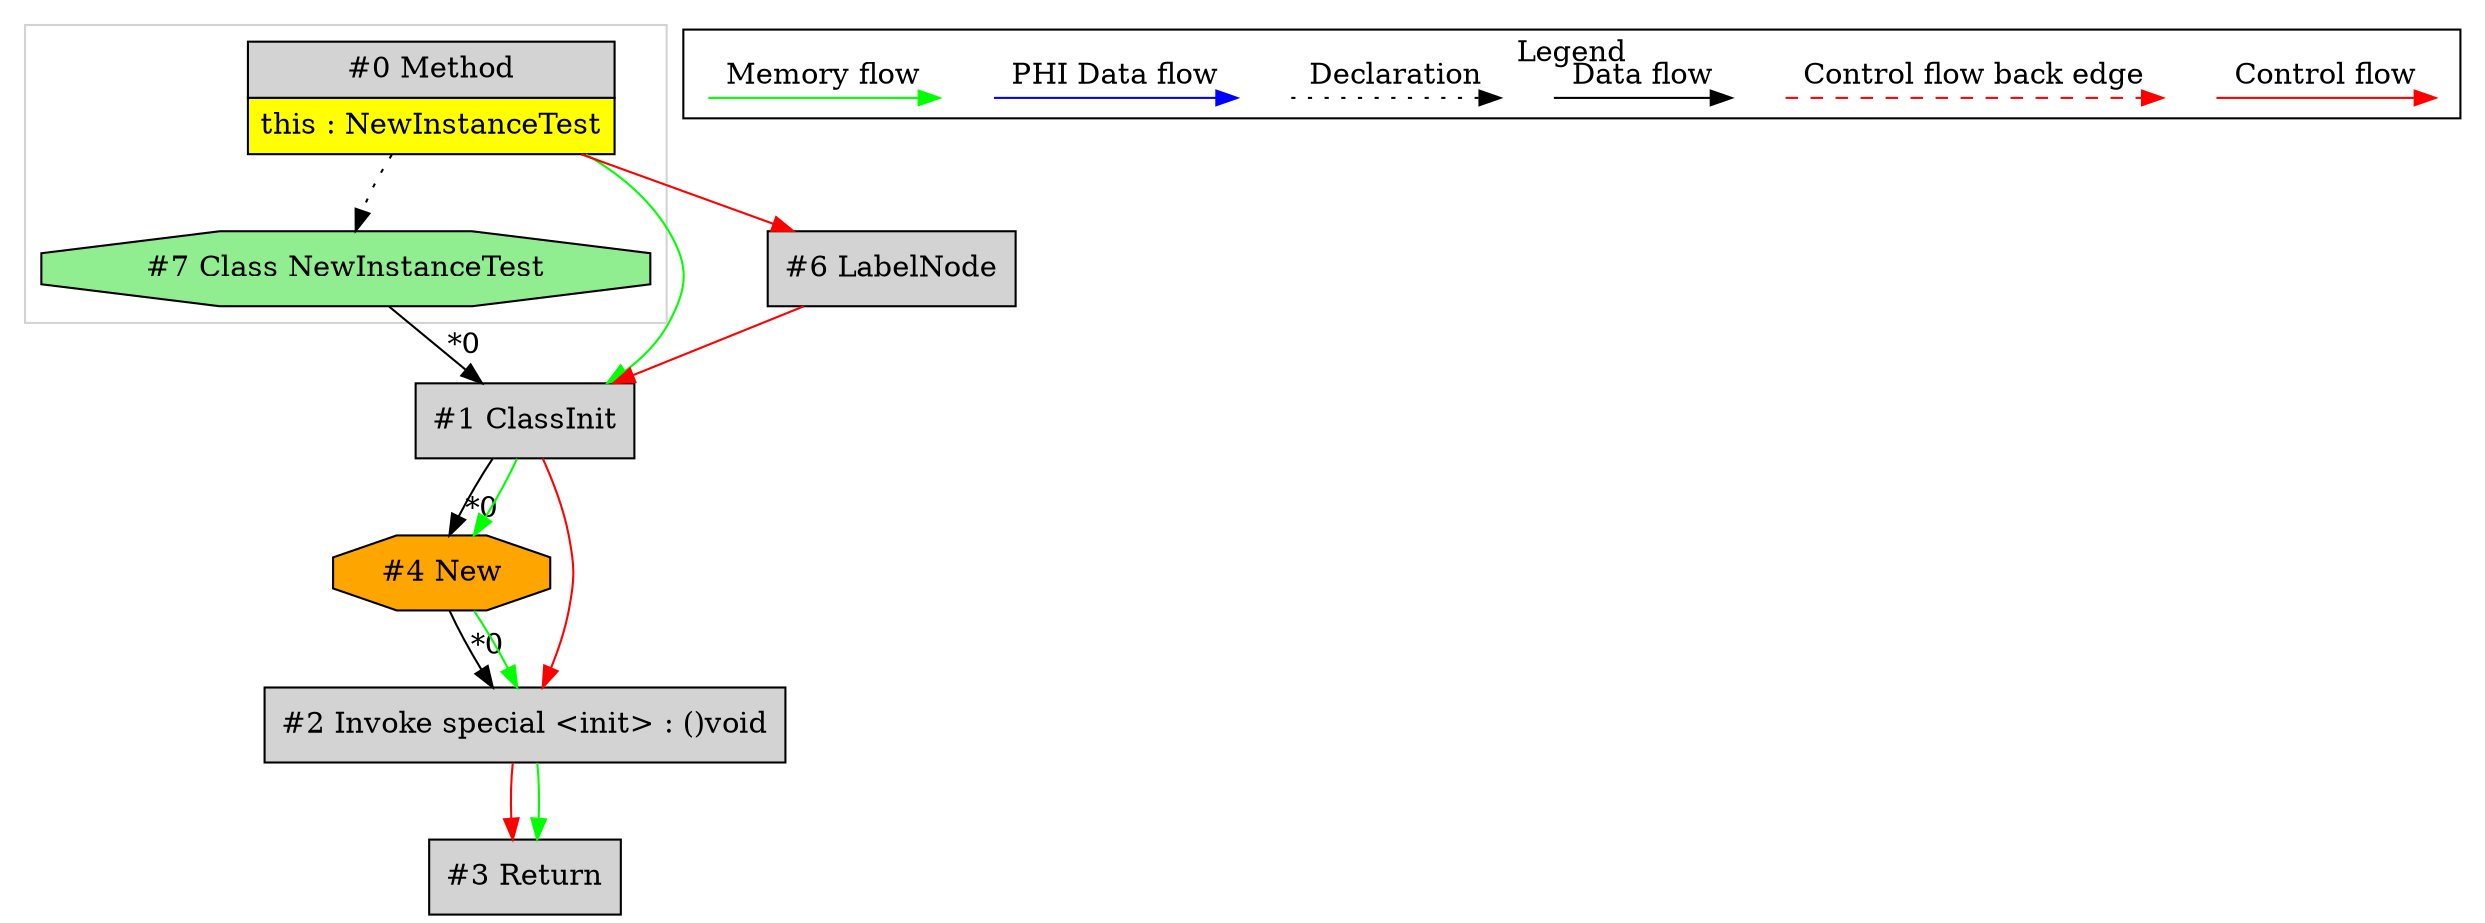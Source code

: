 digraph {
 node0[margin="0", label=<<table border="0" cellborder="1" cellspacing="0" cellpadding="5"><tr><td colspan="1">#0 Method</td></tr><tr><td port="prj5" bgcolor="yellow">this : NewInstanceTest</td></tr></table>>,shape=none, fillcolor=lightgrey, style=filled];
 node1[label="#1 ClassInit",shape=box, fillcolor=lightgrey, style=filled];
 node7 -> node1[headlabel="*0", labeldistance=2];
 node6 -> node1[labeldistance=2, color=red, fontcolor=red];
 node0 -> node1[labeldistance=2, color=green, constraint=false];
 node6[label="#6 LabelNode",shape=box, fillcolor=lightgrey, style=filled];
 node0 -> node6[labeldistance=2, color=red, fontcolor=red];
 node7[label="#7 Class NewInstanceTest",shape=octagon, fillcolor=lightgreen, style=filled];
 node0 -> node7[style=dotted];
 node4[label="#4 New",shape=octagon, fillcolor=orange, style=filled];
 node1 -> node4[headlabel="*0", labeldistance=2];
 node1 -> node4[labeldistance=2, color=green, constraint=false];
 node2[label="#2 Invoke special <init> : ()void",shape=box, fillcolor=lightgrey, style=filled];
 node4 -> node2[headlabel="*0", labeldistance=2];
 node1 -> node2[labeldistance=2, color=red, fontcolor=red];
 node4 -> node2[labeldistance=2, color=green, constraint=false];
 node3[label="#3 Return",shape=box, fillcolor=lightgrey, style=filled];
 node2 -> node3[labeldistance=2, color=red, fontcolor=red];
 node2 -> node3[labeldistance=2, color=green, constraint=false];
 subgraph cluster_0 {
  color=lightgray;
  node0;
  node7;
 }
 subgraph cluster_000 {
  label = "Legend";
  node [shape=point]
  {
   rank=same;
   c0 [style = invis];
   c1 [style = invis];
   c2 [style = invis];
   c3 [style = invis];
   d0 [style = invis];
   d1 [style = invis];
   d2 [style = invis];
   d3 [style = invis];
   d4 [style = invis];
   d5 [style = invis];
   d6 [style = invis];
   d7 [style = invis];
  }
  c0 -> c1 [label="Control flow", style=solid, color=red]
  c2 -> c3 [label="Control flow back edge", style=dashed, color=red]
  d0 -> d1 [label="Data flow"]
  d2 -> d3 [label="Declaration", style=dotted]
  d4 -> d5 [label="PHI Data flow", color=blue]
  d6 -> d7 [label="Memory flow", color=green]
 }

}
